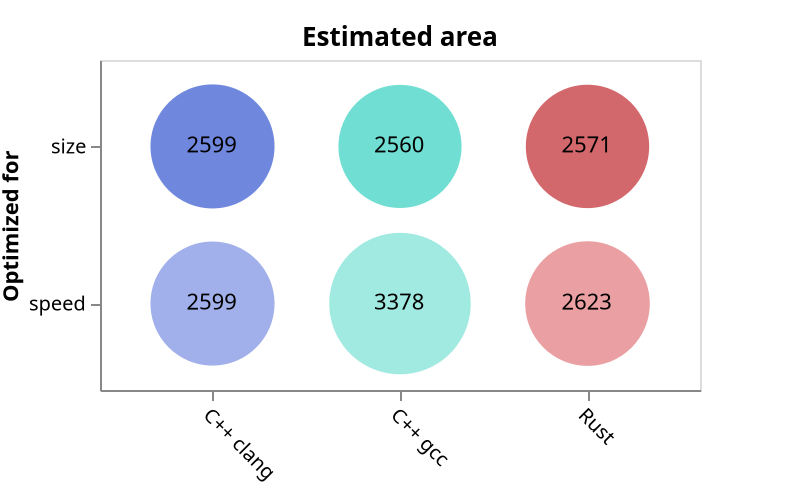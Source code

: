 {
  "$schema": "https://vega.github.io/schema/vega-lite/v5.json",
  "title": "Estimated area",
  "data": {
    "values":
    [
      {
        "Logic blocks": 1945,
        "Flip-flops": 626,
        "RAM blocks": 0,
        "trueDualPortBlockRam": 0,
        "Multipliers": 0,
        "otherBlocks": 0,
        "Area": 2571,
        "Maximum frequency (MHz)": 83.12551879882812,
        "Average clock cycles": 325,
        "id": "md5_rust_size",
        "Setup": "Rust -Os",
        "Scenario": "Rust",
        "compilerSetup": "rust -Os",
        "Implementation": "Rust",
        "Function": "md5",
        "Compiler": "Rust",
        "Optimized for": "size",
        "Optimization flag": "-Os",
        "Language": "Rust",
        "Idiomatic": "false",
        "From crates.io": "false",
        "color": "#C1292E"
      },
      {
        "Logic blocks": 1997,
        "Flip-flops": 626,
        "RAM blocks": 0,
        "trueDualPortBlockRam": 0,
        "Multipliers": 0,
        "otherBlocks": 0,
        "Area": 2623,
        "Maximum frequency (MHz)": 84.75294494628906,
        "Average clock cycles": 325,
        "id": "md5_rust_speed",
        "Setup": "Rust -O3",
        "Scenario": "Rust",
        "compilerSetup": "rust -O3",
        "Implementation": "Rust",
        "Function": "md5",
        "Compiler": "Rust",
        "Optimized for": "speed",
        "Optimization flag": "-O3",
        "Language": "Rust",
        "Idiomatic": "false",
        "From crates.io": "false",
        "color": "#E2787C"
      },
      {
        "Logic blocks": 2043,
        "Flip-flops": 556,
        "RAM blocks": 0,
        "trueDualPortBlockRam": 0,
        "Multipliers": 0,
        "otherBlocks": 0,
        "Area": 2599,
        "Maximum frequency (MHz)": 91.81050109863281,
        "Average clock cycles": 326,
        "id": "md5_clang_speed",
        "Setup": "C++ clang -O3",
        "Scenario": "C++ clang",
        "compilerSetup": "clang -O3",
        "Implementation": "C++",
        "Function": "md5",
        "Compiler": "Clang",
        "Optimized for": "speed",
        "Optimization flag": "-O3",
        "Language": "C++",
        "Idiomatic": "false",
        "From crates.io": "false",
        "color": "#7A8FE1"
      },
      {
        "Logic blocks": 2613,
        "Flip-flops": 765,
        "RAM blocks": 0,
        "trueDualPortBlockRam": 0,
        "Multipliers": 0,
        "otherBlocks": 0,
        "Area": 3378,
        "Maximum frequency (MHz)": 103.2844467163086,
        "Average clock cycles": 437,
        "id": "md5_gcc_speed",
        "Setup": "C++ gcc -O3",
        "Scenario": "C++ gcc",
        "compilerSetup": "gcc -O3",
        "Implementation": "C++",
        "Function": "md5",
        "Compiler": "GCC",
        "Optimized for": "speed",
        "Optimization flag": "-O3",
        "Language": "C++",
        "Idiomatic": "false",
        "From crates.io": "false",
        "color": "#7AE1D5"
      },
      {
        "Logic blocks": 2043,
        "Flip-flops": 556,
        "RAM blocks": 0,
        "trueDualPortBlockRam": 0,
        "Multipliers": 0,
        "otherBlocks": 0,
        "Area": 2599,
        "Maximum frequency (MHz)": 91.81050109863281,
        "Average clock cycles": 326,
        "id": "md5_clang_size",
        "Setup": "C++ clang -Os",
        "Scenario": "C++ clang",
        "compilerSetup": "clang -Os",
        "Implementation": "C++",
        "Function": "md5",
        "Compiler": "Clang",
        "Optimized for": "size",
        "Optimization flag": "-Os",
        "Language": "C++",
        "Idiomatic": "false",
        "From crates.io": "false",
        "color": "#3454D1"
      },
      {
        "Logic blocks": 1961,
        "Flip-flops": 599,
        "RAM blocks": 0,
        "trueDualPortBlockRam": 0,
        "Multipliers": 0,
        "otherBlocks": 0,
        "Area": 2560,
        "Maximum frequency (MHz)": 91.47457122802734,
        "Average clock cycles": 374,
        "id": "md5_gcc_size",
        "Setup": "C++ gcc -Os",
        "Scenario": "C++ gcc",
        "compilerSetup": "gcc -Os",
        "Implementation": "C++",
        "Function": "md5",
        "Compiler": "GCC",
        "Optimized for": "size",
        "Optimization flag": "-Os",
        "Language": "C++",
        "Idiomatic": "false",
        "From crates.io": "false",
        "color": "#34D1BF"
      }
    ]
  },

  "autosize": "none",
  "padding": { "left": 50, "top": 30, "right": 50, "bottom": 50 },
  "width": 300,
  "height": 165,
  "encoding": {
    "x": {
      "field": "Scenario",
      "type": "nominal",
      "axis": {
        "labelAngle": 45
      },
      "title": null,
      "scale": {
        "padding": 0.6
      }
    },
    "y": {
      "field": "Optimized for",
      "type": "nominal",
      "scale": {
        "padding": 0.55
      }
    }
  },
  "layer": [
    {
      "mark": {
        "type": "circle",
        "tooltip": true,
        "stroke": "black"
      },
      "encoding": {
        "size": {
          "field": "Area",
          "type": "quantitative",
          "legend": null,
          "scale": {
            "range": [
              0,
              5000
            ]
          }
        },
        "color": {
          "legend": null,
          "field": "color",
          "type": "nominal",
          "scale": {
            "range": {
              "field": "color"
            }
          }
        },
        "tooltip": [
          {
            "field": "Setup"
          },
          {
            "field": "Area",
            "type": "quantitative"
          }
        ],
        "strokeWidth": {
          "condition": [
            {
              "param": "hover",
              "empty": false,
              "value": 0.5
            }
          ],
          "value": 0
        }
      },
      "params": [
        {
          "name": "hover",
          "select": {
            "type": "point",
            "on": "mouseover"
          }
        }
      ]
    },
    {
      "mark": "text",
      "encoding": {
        "text": {
          "field": "Area",
          "type": "quantitative"
        }
      }
    }
  ]
}
